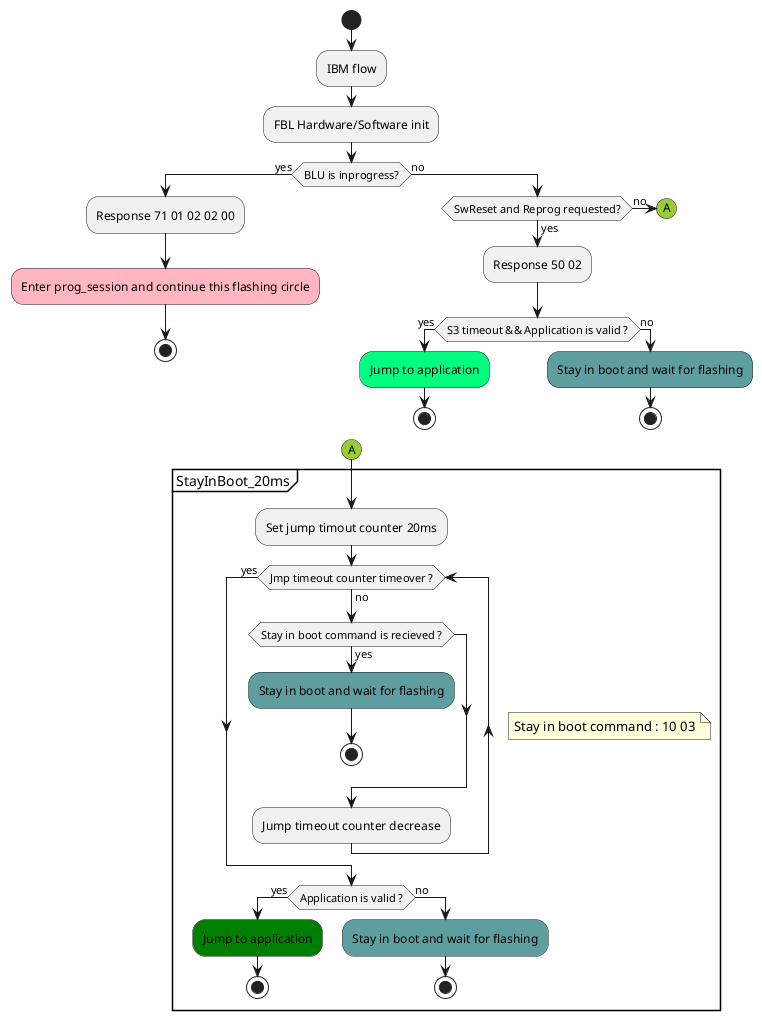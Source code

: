 
@startuml

start

:IBM flow;
' floating note right : <Valid check> has 2 steps : \nvalid patter check and signature check 
:FBL Hardware/Software init;

if(BLU is inprogress?) then (yes)
    :Response 71 01 02 02 00;
    #LightPink:Enter prog_session and continue this flashing circle;
    stop
else(no)
    if(SwReset and Reprog requested?) then (yes)
        :Response 50 02;
        if (S3 timeout && Application is valid ?) then (yes)
            #SpringGreen:Jump to application;
            stop
        else (no)
            #CadetBlue:Stay in boot and wait for flashing;
            stop
        endif
    else (no)
        #YellowGreen:(A)
    endif 
endif


#YellowGreen:(A)
partition StayInBoot_20ms{
    :Set jump timout counter 20ms;
    while (Jmp timeout counter timeover ?) is (no)
    floating note right : Stay in boot command : 10 03 
        if (Stay in boot command is recieved ?) then (yes)
            #CadetBlue:Stay in boot and wait for flashing;
            stop
        endif
        :Jump timeout counter decrease;
    endwhile (yes)
    if (Application is valid ?) then (yes)
        #Green:Jump to application;
        stop
    else (no)
        #CadetBlue:Stay in boot and wait for flashing;
        stop
    endif
}
@enduml

